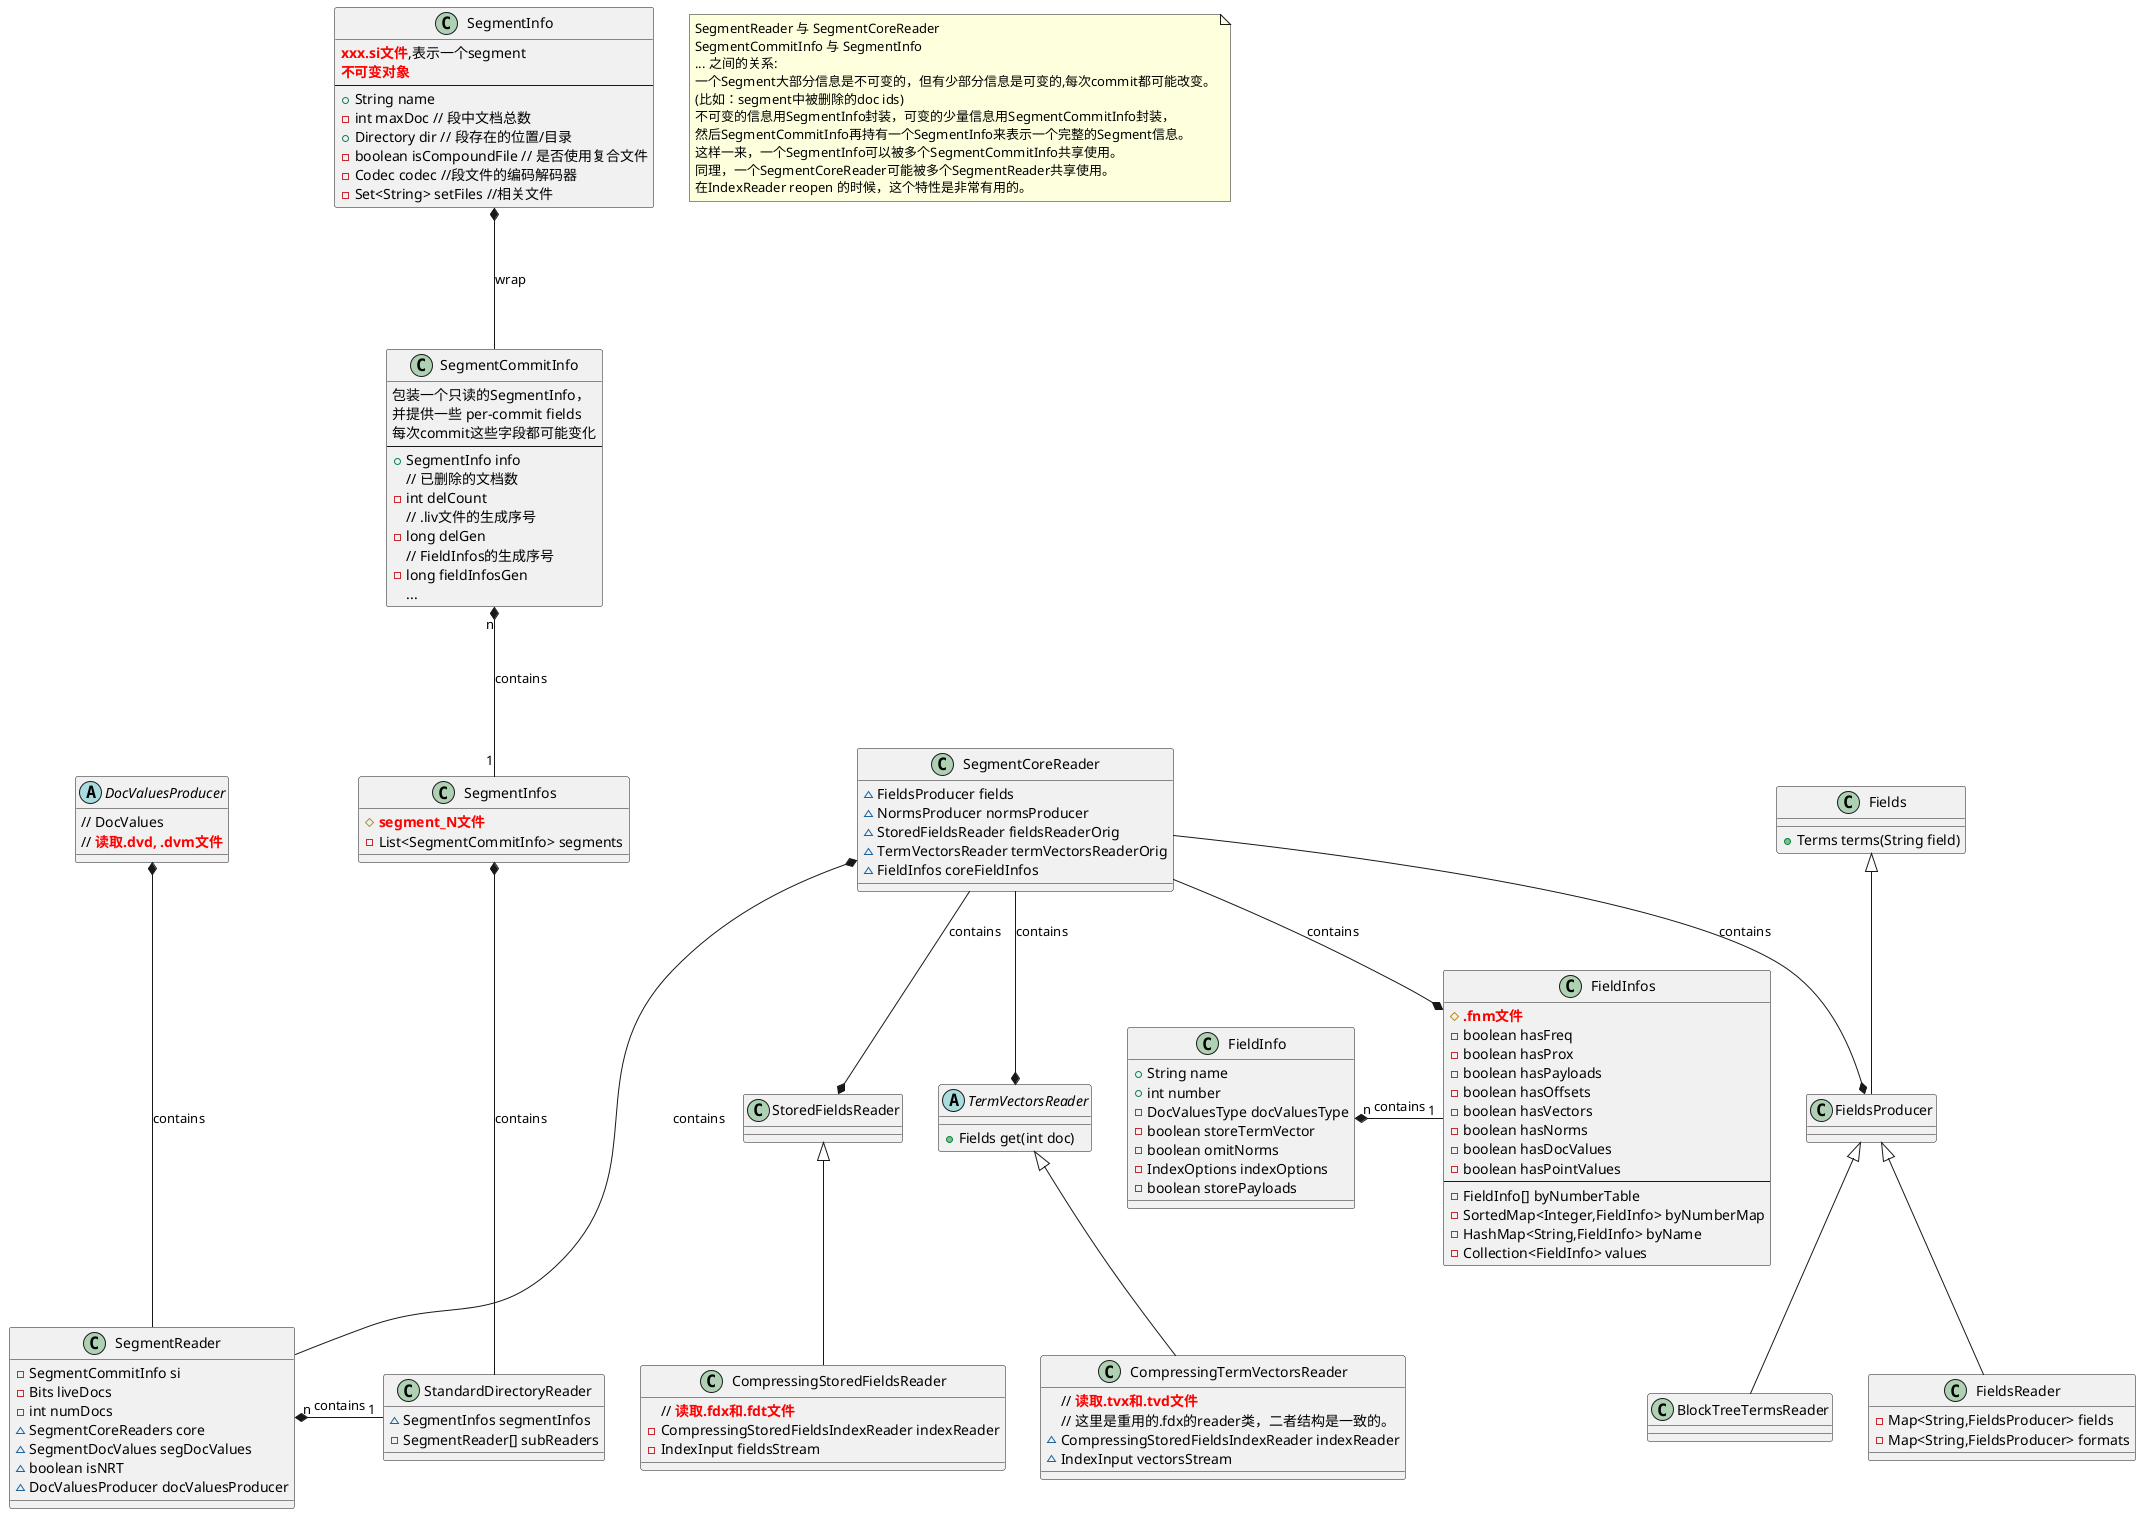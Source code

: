 @startuml
note as N1
SegmentReader 与 SegmentCoreReader
SegmentCommitInfo 与 SegmentInfo
... 之间的关系:
一个Segment大部分信息是不可变的，但有少部分信息是可变的,每次commit都可能改变。
(比如：segment中被删除的doc ids)
不可变的信息用SegmentInfo封装，可变的少量信息用SegmentCommitInfo封装，
然后SegmentCommitInfo再持有一个SegmentInfo来表示一个完整的Segment信息。
这样一来，一个SegmentInfo可以被多个SegmentCommitInfo共享使用。
同理，一个SegmentCoreReader可能被多个SegmentReader共享使用。
在IndexReader reopen 的时候，这个特性是非常有用的。
end note

class StandardDirectoryReader{
    ~SegmentInfos segmentInfos
    -SegmentReader[] subReaders
}

class SegmentReader{
    -SegmentCommitInfo si
    -Bits liveDocs
    -int numDocs
    ~SegmentCoreReaders core
    ~SegmentDocValues segDocValues
    ~boolean isNRT
    ~DocValuesProducer docValuesProducer
}

class SegmentCoreReader{
    ~FieldsProducer fields
    ~NormsProducer normsProducer
    ~StoredFieldsReader fieldsReaderOrig
    ~TermVectorsReader termVectorsReaderOrig
    ~FieldInfos coreFieldInfos
}

class SegmentInfos{
    # <b><font color=red>segment_N文件</font></b>
    -List<SegmentCommitInfo> segments
}

class SegmentCommitInfo{
    包装一个只读的SegmentInfo，
    并提供一些 per-commit fields
    每次commit这些字段都可能变化
    ---
    +SegmentInfo info
    // 已删除的文档数
    -int delCount
    // .liv文件的生成序号
    -long delGen
    // FieldInfos的生成序号
    -long fieldInfosGen
    ...
}

class SegmentInfo{
    <b><font color=red>xxx.si文件</font></b>,表示一个segment
    <b><font color=red>不可变对象
    ---
    +String name
    -int maxDoc // 段中文档总数
    +Directory dir // 段存在的位置/目录
    -boolean isCompoundFile // 是否使用复合文件
    -Codec codec //段文件的编码解码器
    -Set<String> setFiles //相关文件
}

class FieldInfos{
    # <b><font color=red>.fnm文件
    -boolean hasFreq
    -boolean hasProx
    -boolean hasPayloads
    -boolean hasOffsets
    -boolean hasVectors
    -boolean hasNorms
    -boolean hasDocValues
    -boolean hasPointValues
    --
    -FieldInfo[] byNumberTable
    -SortedMap<Integer,FieldInfo> byNumberMap
    -HashMap<String,FieldInfo> byName
    -Collection<FieldInfo> values
}

class FieldInfo{
    +String name
    +int number
    -DocValuesType docValuesType
    -boolean storeTermVector
    -boolean omitNorms
    -IndexOptions indexOptions
    -boolean storePayloads
}

class FieldsReader extends FieldsProducer{
    -Map<String,FieldsProducer> fields
    -Map<String,FieldsProducer> formats
}

class BlockTreeTermsReader extends FieldsProducer{
}

class CompressingStoredFieldsReader extends StoredFieldsReader{
    // <b><font color=red>读取.fdx和.fdt文件</font></b>
    -CompressingStoredFieldsIndexReader indexReader
    -IndexInput fieldsStream
}

abstract class TermVectorsReader{
    +Fields get(int doc)
}

class CompressingTermVectorsReader extends TermVectorsReader{
    // <b><font color=red>读取.tvx和.tvd文件</font></b>
    // 这里是重用的.fdx的reader类，二者结构是一致的。
    ~CompressingStoredFieldsIndexReader indexReader
    ~IndexInput vectorsStream
}

class FieldsProducer extends Fields{

}

class Fields{
    +Terms terms(String field)
}

abstract class DocValuesProducer{
    // DocValues
    // <b><font color=red>读取.dvd, .dvm文件</font></b>
}

FieldInfos "1" -left---*  "n" FieldInfo : contains

SegmentCoreReader --* FieldInfos : contains
SegmentCoreReader --* FieldsProducer : contains
SegmentCoreReader --* StoredFieldsReader : contains
SegmentCoreReader --* TermVectorsReader : contains

SegmentReader -up--* SegmentCoreReader : contains
SegmentReader -up--* DocValuesProducer : contains
StandardDirectoryReader "1" -left--* "n" SegmentReader : contains
StandardDirectoryReader -up--* SegmentInfos : contains
SegmentInfos "1" -up--*  "n" SegmentCommitInfo : contains
SegmentCommitInfo -up--*  SegmentInfo : wrap

@enduml
